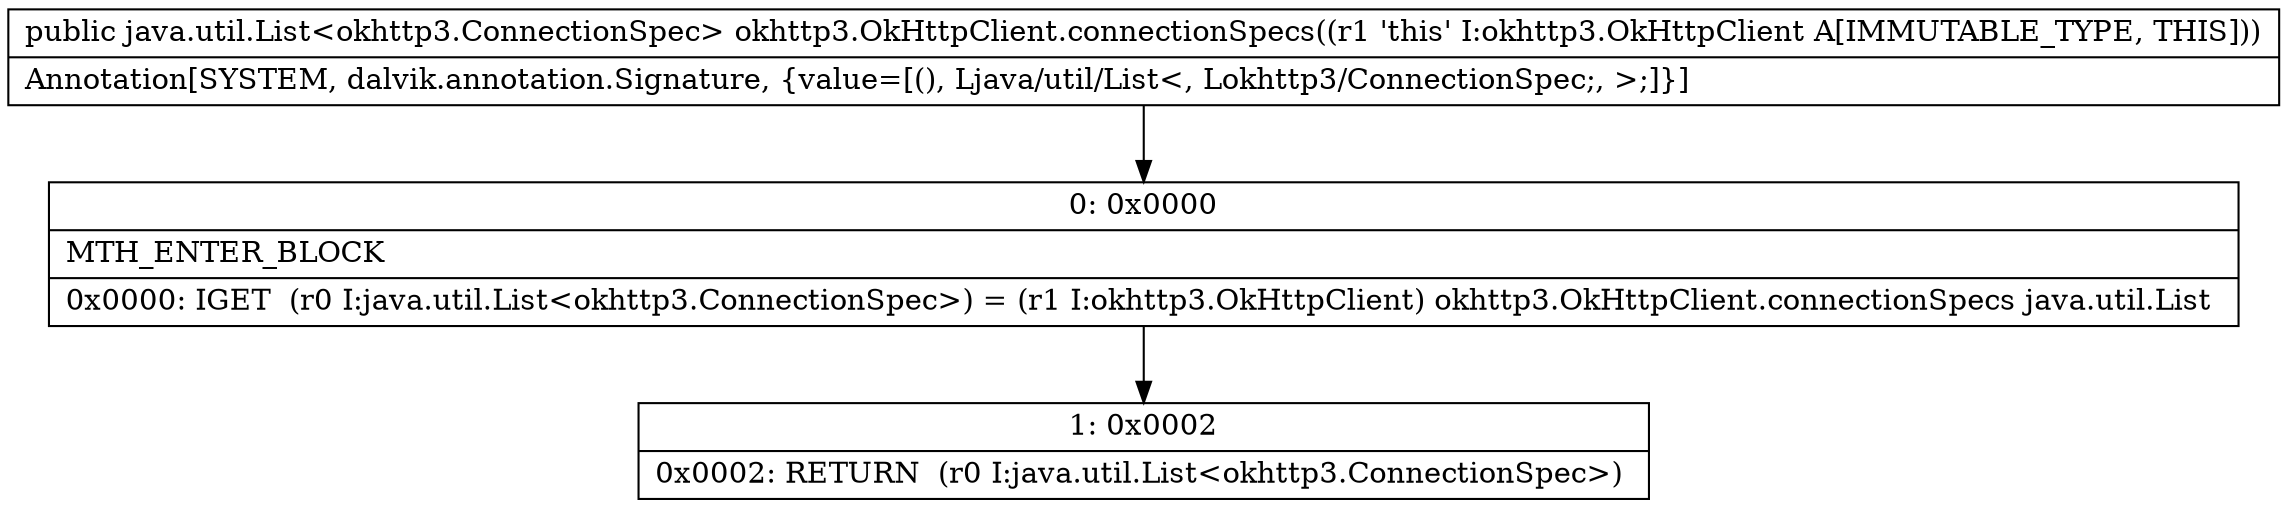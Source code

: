 digraph "CFG forokhttp3.OkHttpClient.connectionSpecs()Ljava\/util\/List;" {
Node_0 [shape=record,label="{0\:\ 0x0000|MTH_ENTER_BLOCK\l|0x0000: IGET  (r0 I:java.util.List\<okhttp3.ConnectionSpec\>) = (r1 I:okhttp3.OkHttpClient) okhttp3.OkHttpClient.connectionSpecs java.util.List \l}"];
Node_1 [shape=record,label="{1\:\ 0x0002|0x0002: RETURN  (r0 I:java.util.List\<okhttp3.ConnectionSpec\>) \l}"];
MethodNode[shape=record,label="{public java.util.List\<okhttp3.ConnectionSpec\> okhttp3.OkHttpClient.connectionSpecs((r1 'this' I:okhttp3.OkHttpClient A[IMMUTABLE_TYPE, THIS]))  | Annotation[SYSTEM, dalvik.annotation.Signature, \{value=[(), Ljava\/util\/List\<, Lokhttp3\/ConnectionSpec;, \>;]\}]\l}"];
MethodNode -> Node_0;
Node_0 -> Node_1;
}


